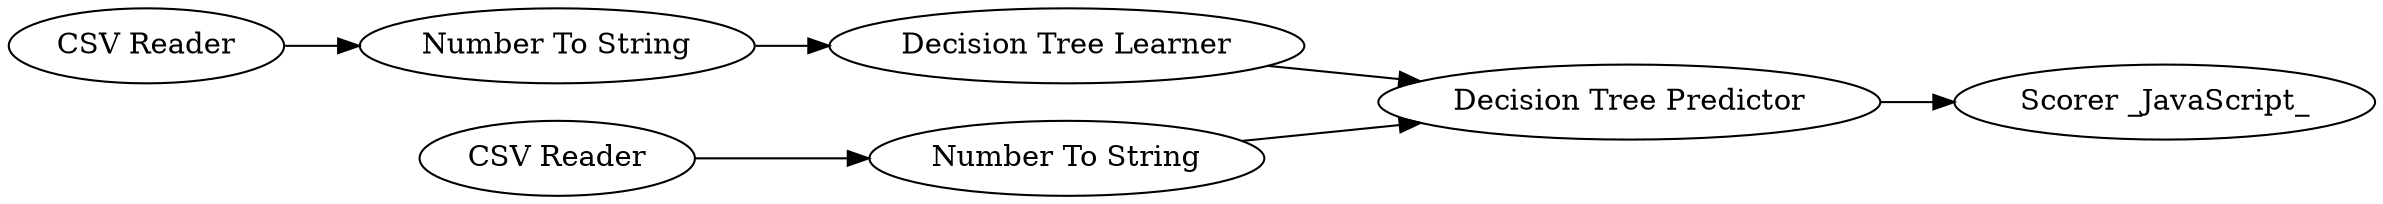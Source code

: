 digraph {
	1 [label="CSV Reader"]
	2 [label="Number To String"]
	3 [label="Decision Tree Learner"]
	4 [label="Decision Tree Predictor"]
	5 [label="CSV Reader"]
	6 [label="Number To String"]
	7 [label="Scorer _JavaScript_"]
	1 -> 2
	2 -> 3
	3 -> 4
	4 -> 7
	5 -> 6
	6 -> 4
	rankdir=LR
}
